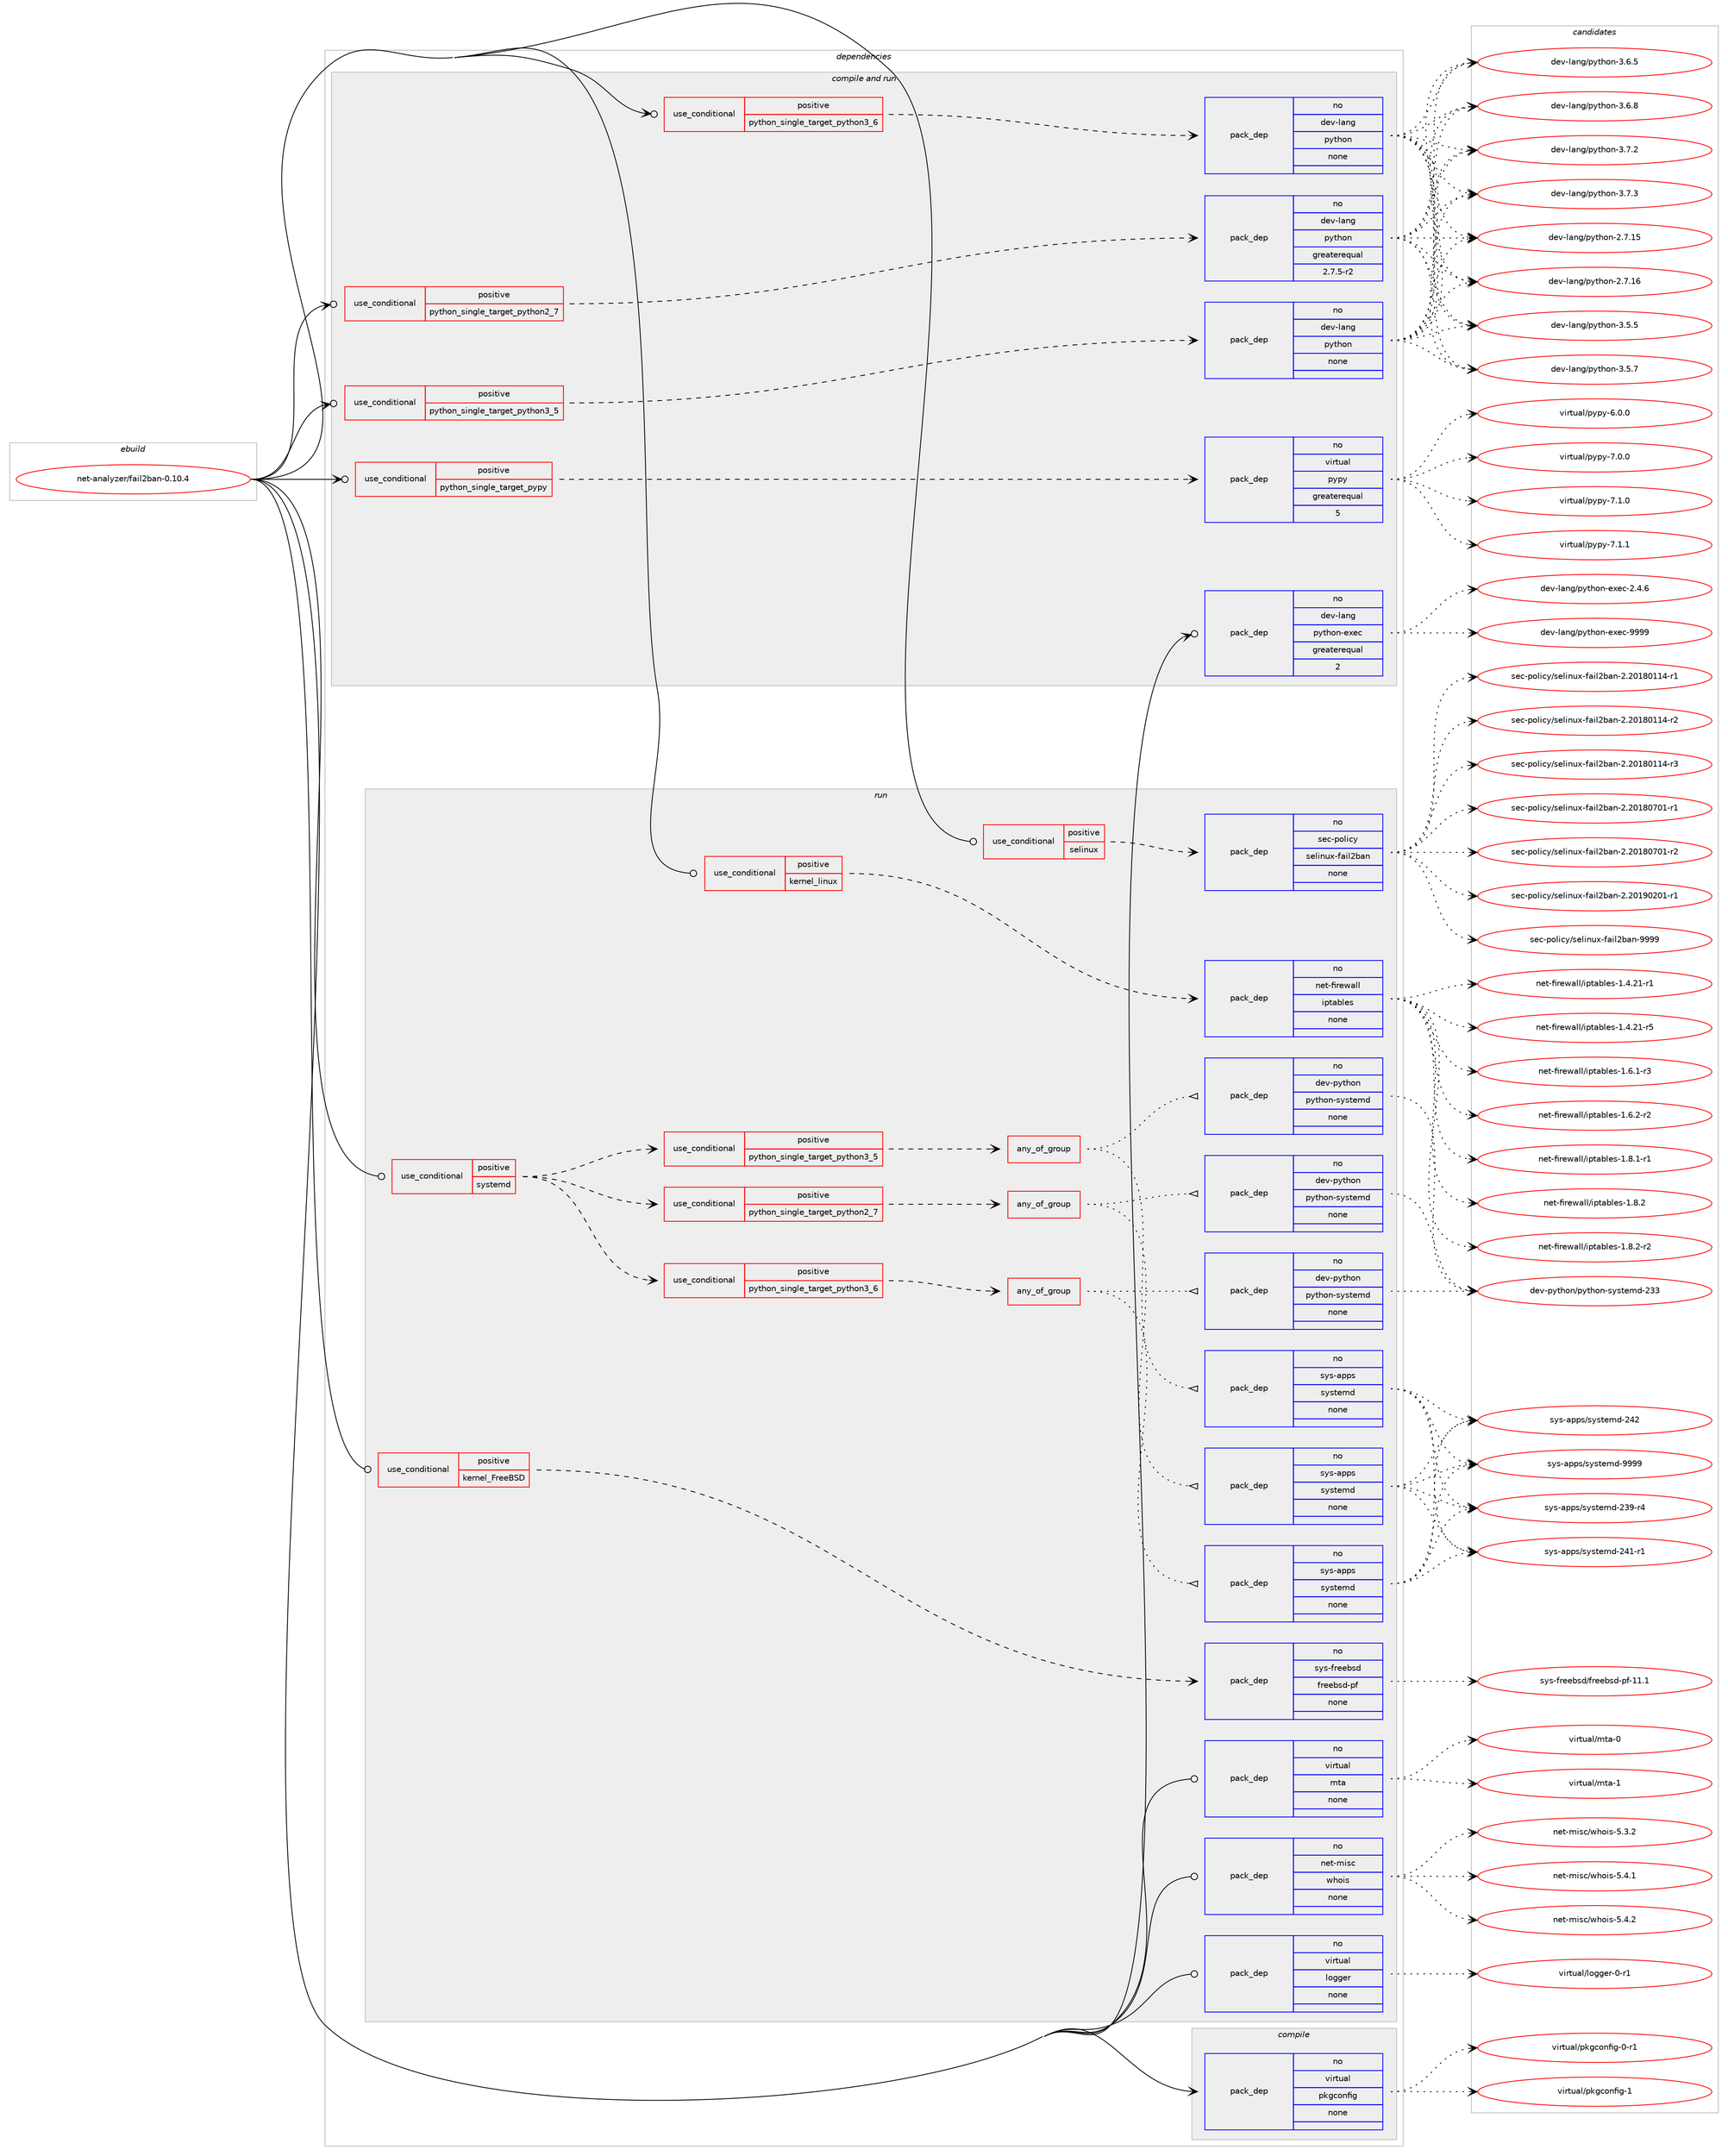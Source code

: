 digraph prolog {

# *************
# Graph options
# *************

newrank=true;
concentrate=true;
compound=true;
graph [rankdir=LR,fontname=Helvetica,fontsize=10,ranksep=1.5];#, ranksep=2.5, nodesep=0.2];
edge  [arrowhead=vee];
node  [fontname=Helvetica,fontsize=10];

# **********
# The ebuild
# **********

subgraph cluster_leftcol {
color=gray;
rank=same;
label=<<i>ebuild</i>>;
id [label="net-analyzer/fail2ban-0.10.4", color=red, width=4, href="../net-analyzer/fail2ban-0.10.4.svg"];
}

# ****************
# The dependencies
# ****************

subgraph cluster_midcol {
color=gray;
label=<<i>dependencies</i>>;
subgraph cluster_compile {
fillcolor="#eeeeee";
style=filled;
label=<<i>compile</i>>;
subgraph pack759 {
dependency825 [label=<<TABLE BORDER="0" CELLBORDER="1" CELLSPACING="0" CELLPADDING="4" WIDTH="220"><TR><TD ROWSPAN="6" CELLPADDING="30">pack_dep</TD></TR><TR><TD WIDTH="110">no</TD></TR><TR><TD>virtual</TD></TR><TR><TD>pkgconfig</TD></TR><TR><TD>none</TD></TR><TR><TD></TD></TR></TABLE>>, shape=none, color=blue];
}
id:e -> dependency825:w [weight=20,style="solid",arrowhead="vee"];
}
subgraph cluster_compileandrun {
fillcolor="#eeeeee";
style=filled;
label=<<i>compile and run</i>>;
subgraph cond57 {
dependency826 [label=<<TABLE BORDER="0" CELLBORDER="1" CELLSPACING="0" CELLPADDING="4"><TR><TD ROWSPAN="3" CELLPADDING="10">use_conditional</TD></TR><TR><TD>positive</TD></TR><TR><TD>python_single_target_pypy</TD></TR></TABLE>>, shape=none, color=red];
subgraph pack760 {
dependency827 [label=<<TABLE BORDER="0" CELLBORDER="1" CELLSPACING="0" CELLPADDING="4" WIDTH="220"><TR><TD ROWSPAN="6" CELLPADDING="30">pack_dep</TD></TR><TR><TD WIDTH="110">no</TD></TR><TR><TD>virtual</TD></TR><TR><TD>pypy</TD></TR><TR><TD>greaterequal</TD></TR><TR><TD>5</TD></TR></TABLE>>, shape=none, color=blue];
}
dependency826:e -> dependency827:w [weight=20,style="dashed",arrowhead="vee"];
}
id:e -> dependency826:w [weight=20,style="solid",arrowhead="odotvee"];
subgraph cond58 {
dependency828 [label=<<TABLE BORDER="0" CELLBORDER="1" CELLSPACING="0" CELLPADDING="4"><TR><TD ROWSPAN="3" CELLPADDING="10">use_conditional</TD></TR><TR><TD>positive</TD></TR><TR><TD>python_single_target_python2_7</TD></TR></TABLE>>, shape=none, color=red];
subgraph pack761 {
dependency829 [label=<<TABLE BORDER="0" CELLBORDER="1" CELLSPACING="0" CELLPADDING="4" WIDTH="220"><TR><TD ROWSPAN="6" CELLPADDING="30">pack_dep</TD></TR><TR><TD WIDTH="110">no</TD></TR><TR><TD>dev-lang</TD></TR><TR><TD>python</TD></TR><TR><TD>greaterequal</TD></TR><TR><TD>2.7.5-r2</TD></TR></TABLE>>, shape=none, color=blue];
}
dependency828:e -> dependency829:w [weight=20,style="dashed",arrowhead="vee"];
}
id:e -> dependency828:w [weight=20,style="solid",arrowhead="odotvee"];
subgraph cond59 {
dependency830 [label=<<TABLE BORDER="0" CELLBORDER="1" CELLSPACING="0" CELLPADDING="4"><TR><TD ROWSPAN="3" CELLPADDING="10">use_conditional</TD></TR><TR><TD>positive</TD></TR><TR><TD>python_single_target_python3_5</TD></TR></TABLE>>, shape=none, color=red];
subgraph pack762 {
dependency831 [label=<<TABLE BORDER="0" CELLBORDER="1" CELLSPACING="0" CELLPADDING="4" WIDTH="220"><TR><TD ROWSPAN="6" CELLPADDING="30">pack_dep</TD></TR><TR><TD WIDTH="110">no</TD></TR><TR><TD>dev-lang</TD></TR><TR><TD>python</TD></TR><TR><TD>none</TD></TR><TR><TD></TD></TR></TABLE>>, shape=none, color=blue];
}
dependency830:e -> dependency831:w [weight=20,style="dashed",arrowhead="vee"];
}
id:e -> dependency830:w [weight=20,style="solid",arrowhead="odotvee"];
subgraph cond60 {
dependency832 [label=<<TABLE BORDER="0" CELLBORDER="1" CELLSPACING="0" CELLPADDING="4"><TR><TD ROWSPAN="3" CELLPADDING="10">use_conditional</TD></TR><TR><TD>positive</TD></TR><TR><TD>python_single_target_python3_6</TD></TR></TABLE>>, shape=none, color=red];
subgraph pack763 {
dependency833 [label=<<TABLE BORDER="0" CELLBORDER="1" CELLSPACING="0" CELLPADDING="4" WIDTH="220"><TR><TD ROWSPAN="6" CELLPADDING="30">pack_dep</TD></TR><TR><TD WIDTH="110">no</TD></TR><TR><TD>dev-lang</TD></TR><TR><TD>python</TD></TR><TR><TD>none</TD></TR><TR><TD></TD></TR></TABLE>>, shape=none, color=blue];
}
dependency832:e -> dependency833:w [weight=20,style="dashed",arrowhead="vee"];
}
id:e -> dependency832:w [weight=20,style="solid",arrowhead="odotvee"];
subgraph pack764 {
dependency834 [label=<<TABLE BORDER="0" CELLBORDER="1" CELLSPACING="0" CELLPADDING="4" WIDTH="220"><TR><TD ROWSPAN="6" CELLPADDING="30">pack_dep</TD></TR><TR><TD WIDTH="110">no</TD></TR><TR><TD>dev-lang</TD></TR><TR><TD>python-exec</TD></TR><TR><TD>greaterequal</TD></TR><TR><TD>2</TD></TR></TABLE>>, shape=none, color=blue];
}
id:e -> dependency834:w [weight=20,style="solid",arrowhead="odotvee"];
}
subgraph cluster_run {
fillcolor="#eeeeee";
style=filled;
label=<<i>run</i>>;
subgraph cond61 {
dependency835 [label=<<TABLE BORDER="0" CELLBORDER="1" CELLSPACING="0" CELLPADDING="4"><TR><TD ROWSPAN="3" CELLPADDING="10">use_conditional</TD></TR><TR><TD>positive</TD></TR><TR><TD>kernel_FreeBSD</TD></TR></TABLE>>, shape=none, color=red];
subgraph pack765 {
dependency836 [label=<<TABLE BORDER="0" CELLBORDER="1" CELLSPACING="0" CELLPADDING="4" WIDTH="220"><TR><TD ROWSPAN="6" CELLPADDING="30">pack_dep</TD></TR><TR><TD WIDTH="110">no</TD></TR><TR><TD>sys-freebsd</TD></TR><TR><TD>freebsd-pf</TD></TR><TR><TD>none</TD></TR><TR><TD></TD></TR></TABLE>>, shape=none, color=blue];
}
dependency835:e -> dependency836:w [weight=20,style="dashed",arrowhead="vee"];
}
id:e -> dependency835:w [weight=20,style="solid",arrowhead="odot"];
subgraph cond62 {
dependency837 [label=<<TABLE BORDER="0" CELLBORDER="1" CELLSPACING="0" CELLPADDING="4"><TR><TD ROWSPAN="3" CELLPADDING="10">use_conditional</TD></TR><TR><TD>positive</TD></TR><TR><TD>kernel_linux</TD></TR></TABLE>>, shape=none, color=red];
subgraph pack766 {
dependency838 [label=<<TABLE BORDER="0" CELLBORDER="1" CELLSPACING="0" CELLPADDING="4" WIDTH="220"><TR><TD ROWSPAN="6" CELLPADDING="30">pack_dep</TD></TR><TR><TD WIDTH="110">no</TD></TR><TR><TD>net-firewall</TD></TR><TR><TD>iptables</TD></TR><TR><TD>none</TD></TR><TR><TD></TD></TR></TABLE>>, shape=none, color=blue];
}
dependency837:e -> dependency838:w [weight=20,style="dashed",arrowhead="vee"];
}
id:e -> dependency837:w [weight=20,style="solid",arrowhead="odot"];
subgraph cond63 {
dependency839 [label=<<TABLE BORDER="0" CELLBORDER="1" CELLSPACING="0" CELLPADDING="4"><TR><TD ROWSPAN="3" CELLPADDING="10">use_conditional</TD></TR><TR><TD>positive</TD></TR><TR><TD>selinux</TD></TR></TABLE>>, shape=none, color=red];
subgraph pack767 {
dependency840 [label=<<TABLE BORDER="0" CELLBORDER="1" CELLSPACING="0" CELLPADDING="4" WIDTH="220"><TR><TD ROWSPAN="6" CELLPADDING="30">pack_dep</TD></TR><TR><TD WIDTH="110">no</TD></TR><TR><TD>sec-policy</TD></TR><TR><TD>selinux-fail2ban</TD></TR><TR><TD>none</TD></TR><TR><TD></TD></TR></TABLE>>, shape=none, color=blue];
}
dependency839:e -> dependency840:w [weight=20,style="dashed",arrowhead="vee"];
}
id:e -> dependency839:w [weight=20,style="solid",arrowhead="odot"];
subgraph cond64 {
dependency841 [label=<<TABLE BORDER="0" CELLBORDER="1" CELLSPACING="0" CELLPADDING="4"><TR><TD ROWSPAN="3" CELLPADDING="10">use_conditional</TD></TR><TR><TD>positive</TD></TR><TR><TD>systemd</TD></TR></TABLE>>, shape=none, color=red];
subgraph cond65 {
dependency842 [label=<<TABLE BORDER="0" CELLBORDER="1" CELLSPACING="0" CELLPADDING="4"><TR><TD ROWSPAN="3" CELLPADDING="10">use_conditional</TD></TR><TR><TD>positive</TD></TR><TR><TD>python_single_target_python2_7</TD></TR></TABLE>>, shape=none, color=red];
subgraph any8 {
dependency843 [label=<<TABLE BORDER="0" CELLBORDER="1" CELLSPACING="0" CELLPADDING="4"><TR><TD CELLPADDING="10">any_of_group</TD></TR></TABLE>>, shape=none, color=red];subgraph pack768 {
dependency844 [label=<<TABLE BORDER="0" CELLBORDER="1" CELLSPACING="0" CELLPADDING="4" WIDTH="220"><TR><TD ROWSPAN="6" CELLPADDING="30">pack_dep</TD></TR><TR><TD WIDTH="110">no</TD></TR><TR><TD>dev-python</TD></TR><TR><TD>python-systemd</TD></TR><TR><TD>none</TD></TR><TR><TD></TD></TR></TABLE>>, shape=none, color=blue];
}
dependency843:e -> dependency844:w [weight=20,style="dotted",arrowhead="oinv"];
subgraph pack769 {
dependency845 [label=<<TABLE BORDER="0" CELLBORDER="1" CELLSPACING="0" CELLPADDING="4" WIDTH="220"><TR><TD ROWSPAN="6" CELLPADDING="30">pack_dep</TD></TR><TR><TD WIDTH="110">no</TD></TR><TR><TD>sys-apps</TD></TR><TR><TD>systemd</TD></TR><TR><TD>none</TD></TR><TR><TD></TD></TR></TABLE>>, shape=none, color=blue];
}
dependency843:e -> dependency845:w [weight=20,style="dotted",arrowhead="oinv"];
}
dependency842:e -> dependency843:w [weight=20,style="dashed",arrowhead="vee"];
}
dependency841:e -> dependency842:w [weight=20,style="dashed",arrowhead="vee"];
subgraph cond66 {
dependency846 [label=<<TABLE BORDER="0" CELLBORDER="1" CELLSPACING="0" CELLPADDING="4"><TR><TD ROWSPAN="3" CELLPADDING="10">use_conditional</TD></TR><TR><TD>positive</TD></TR><TR><TD>python_single_target_python3_5</TD></TR></TABLE>>, shape=none, color=red];
subgraph any9 {
dependency847 [label=<<TABLE BORDER="0" CELLBORDER="1" CELLSPACING="0" CELLPADDING="4"><TR><TD CELLPADDING="10">any_of_group</TD></TR></TABLE>>, shape=none, color=red];subgraph pack770 {
dependency848 [label=<<TABLE BORDER="0" CELLBORDER="1" CELLSPACING="0" CELLPADDING="4" WIDTH="220"><TR><TD ROWSPAN="6" CELLPADDING="30">pack_dep</TD></TR><TR><TD WIDTH="110">no</TD></TR><TR><TD>dev-python</TD></TR><TR><TD>python-systemd</TD></TR><TR><TD>none</TD></TR><TR><TD></TD></TR></TABLE>>, shape=none, color=blue];
}
dependency847:e -> dependency848:w [weight=20,style="dotted",arrowhead="oinv"];
subgraph pack771 {
dependency849 [label=<<TABLE BORDER="0" CELLBORDER="1" CELLSPACING="0" CELLPADDING="4" WIDTH="220"><TR><TD ROWSPAN="6" CELLPADDING="30">pack_dep</TD></TR><TR><TD WIDTH="110">no</TD></TR><TR><TD>sys-apps</TD></TR><TR><TD>systemd</TD></TR><TR><TD>none</TD></TR><TR><TD></TD></TR></TABLE>>, shape=none, color=blue];
}
dependency847:e -> dependency849:w [weight=20,style="dotted",arrowhead="oinv"];
}
dependency846:e -> dependency847:w [weight=20,style="dashed",arrowhead="vee"];
}
dependency841:e -> dependency846:w [weight=20,style="dashed",arrowhead="vee"];
subgraph cond67 {
dependency850 [label=<<TABLE BORDER="0" CELLBORDER="1" CELLSPACING="0" CELLPADDING="4"><TR><TD ROWSPAN="3" CELLPADDING="10">use_conditional</TD></TR><TR><TD>positive</TD></TR><TR><TD>python_single_target_python3_6</TD></TR></TABLE>>, shape=none, color=red];
subgraph any10 {
dependency851 [label=<<TABLE BORDER="0" CELLBORDER="1" CELLSPACING="0" CELLPADDING="4"><TR><TD CELLPADDING="10">any_of_group</TD></TR></TABLE>>, shape=none, color=red];subgraph pack772 {
dependency852 [label=<<TABLE BORDER="0" CELLBORDER="1" CELLSPACING="0" CELLPADDING="4" WIDTH="220"><TR><TD ROWSPAN="6" CELLPADDING="30">pack_dep</TD></TR><TR><TD WIDTH="110">no</TD></TR><TR><TD>dev-python</TD></TR><TR><TD>python-systemd</TD></TR><TR><TD>none</TD></TR><TR><TD></TD></TR></TABLE>>, shape=none, color=blue];
}
dependency851:e -> dependency852:w [weight=20,style="dotted",arrowhead="oinv"];
subgraph pack773 {
dependency853 [label=<<TABLE BORDER="0" CELLBORDER="1" CELLSPACING="0" CELLPADDING="4" WIDTH="220"><TR><TD ROWSPAN="6" CELLPADDING="30">pack_dep</TD></TR><TR><TD WIDTH="110">no</TD></TR><TR><TD>sys-apps</TD></TR><TR><TD>systemd</TD></TR><TR><TD>none</TD></TR><TR><TD></TD></TR></TABLE>>, shape=none, color=blue];
}
dependency851:e -> dependency853:w [weight=20,style="dotted",arrowhead="oinv"];
}
dependency850:e -> dependency851:w [weight=20,style="dashed",arrowhead="vee"];
}
dependency841:e -> dependency850:w [weight=20,style="dashed",arrowhead="vee"];
}
id:e -> dependency841:w [weight=20,style="solid",arrowhead="odot"];
subgraph pack774 {
dependency854 [label=<<TABLE BORDER="0" CELLBORDER="1" CELLSPACING="0" CELLPADDING="4" WIDTH="220"><TR><TD ROWSPAN="6" CELLPADDING="30">pack_dep</TD></TR><TR><TD WIDTH="110">no</TD></TR><TR><TD>net-misc</TD></TR><TR><TD>whois</TD></TR><TR><TD>none</TD></TR><TR><TD></TD></TR></TABLE>>, shape=none, color=blue];
}
id:e -> dependency854:w [weight=20,style="solid",arrowhead="odot"];
subgraph pack775 {
dependency855 [label=<<TABLE BORDER="0" CELLBORDER="1" CELLSPACING="0" CELLPADDING="4" WIDTH="220"><TR><TD ROWSPAN="6" CELLPADDING="30">pack_dep</TD></TR><TR><TD WIDTH="110">no</TD></TR><TR><TD>virtual</TD></TR><TR><TD>logger</TD></TR><TR><TD>none</TD></TR><TR><TD></TD></TR></TABLE>>, shape=none, color=blue];
}
id:e -> dependency855:w [weight=20,style="solid",arrowhead="odot"];
subgraph pack776 {
dependency856 [label=<<TABLE BORDER="0" CELLBORDER="1" CELLSPACING="0" CELLPADDING="4" WIDTH="220"><TR><TD ROWSPAN="6" CELLPADDING="30">pack_dep</TD></TR><TR><TD WIDTH="110">no</TD></TR><TR><TD>virtual</TD></TR><TR><TD>mta</TD></TR><TR><TD>none</TD></TR><TR><TD></TD></TR></TABLE>>, shape=none, color=blue];
}
id:e -> dependency856:w [weight=20,style="solid",arrowhead="odot"];
}
}

# **************
# The candidates
# **************

subgraph cluster_choices {
rank=same;
color=gray;
label=<<i>candidates</i>>;

subgraph choice759 {
color=black;
nodesep=1;
choice11810511411611797108471121071039911111010210510345484511449 [label="virtual/pkgconfig-0-r1", color=red, width=4,href="../virtual/pkgconfig-0-r1.svg"];
choice1181051141161179710847112107103991111101021051034549 [label="virtual/pkgconfig-1", color=red, width=4,href="../virtual/pkgconfig-1.svg"];
dependency825:e -> choice11810511411611797108471121071039911111010210510345484511449:w [style=dotted,weight="100"];
dependency825:e -> choice1181051141161179710847112107103991111101021051034549:w [style=dotted,weight="100"];
}
subgraph choice760 {
color=black;
nodesep=1;
choice1181051141161179710847112121112121455446484648 [label="virtual/pypy-6.0.0", color=red, width=4,href="../virtual/pypy-6.0.0.svg"];
choice1181051141161179710847112121112121455546484648 [label="virtual/pypy-7.0.0", color=red, width=4,href="../virtual/pypy-7.0.0.svg"];
choice1181051141161179710847112121112121455546494648 [label="virtual/pypy-7.1.0", color=red, width=4,href="../virtual/pypy-7.1.0.svg"];
choice1181051141161179710847112121112121455546494649 [label="virtual/pypy-7.1.1", color=red, width=4,href="../virtual/pypy-7.1.1.svg"];
dependency827:e -> choice1181051141161179710847112121112121455446484648:w [style=dotted,weight="100"];
dependency827:e -> choice1181051141161179710847112121112121455546484648:w [style=dotted,weight="100"];
dependency827:e -> choice1181051141161179710847112121112121455546494648:w [style=dotted,weight="100"];
dependency827:e -> choice1181051141161179710847112121112121455546494649:w [style=dotted,weight="100"];
}
subgraph choice761 {
color=black;
nodesep=1;
choice10010111845108971101034711212111610411111045504655464953 [label="dev-lang/python-2.7.15", color=red, width=4,href="../dev-lang/python-2.7.15.svg"];
choice10010111845108971101034711212111610411111045504655464954 [label="dev-lang/python-2.7.16", color=red, width=4,href="../dev-lang/python-2.7.16.svg"];
choice100101118451089711010347112121116104111110455146534653 [label="dev-lang/python-3.5.5", color=red, width=4,href="../dev-lang/python-3.5.5.svg"];
choice100101118451089711010347112121116104111110455146534655 [label="dev-lang/python-3.5.7", color=red, width=4,href="../dev-lang/python-3.5.7.svg"];
choice100101118451089711010347112121116104111110455146544653 [label="dev-lang/python-3.6.5", color=red, width=4,href="../dev-lang/python-3.6.5.svg"];
choice100101118451089711010347112121116104111110455146544656 [label="dev-lang/python-3.6.8", color=red, width=4,href="../dev-lang/python-3.6.8.svg"];
choice100101118451089711010347112121116104111110455146554650 [label="dev-lang/python-3.7.2", color=red, width=4,href="../dev-lang/python-3.7.2.svg"];
choice100101118451089711010347112121116104111110455146554651 [label="dev-lang/python-3.7.3", color=red, width=4,href="../dev-lang/python-3.7.3.svg"];
dependency829:e -> choice10010111845108971101034711212111610411111045504655464953:w [style=dotted,weight="100"];
dependency829:e -> choice10010111845108971101034711212111610411111045504655464954:w [style=dotted,weight="100"];
dependency829:e -> choice100101118451089711010347112121116104111110455146534653:w [style=dotted,weight="100"];
dependency829:e -> choice100101118451089711010347112121116104111110455146534655:w [style=dotted,weight="100"];
dependency829:e -> choice100101118451089711010347112121116104111110455146544653:w [style=dotted,weight="100"];
dependency829:e -> choice100101118451089711010347112121116104111110455146544656:w [style=dotted,weight="100"];
dependency829:e -> choice100101118451089711010347112121116104111110455146554650:w [style=dotted,weight="100"];
dependency829:e -> choice100101118451089711010347112121116104111110455146554651:w [style=dotted,weight="100"];
}
subgraph choice762 {
color=black;
nodesep=1;
choice10010111845108971101034711212111610411111045504655464953 [label="dev-lang/python-2.7.15", color=red, width=4,href="../dev-lang/python-2.7.15.svg"];
choice10010111845108971101034711212111610411111045504655464954 [label="dev-lang/python-2.7.16", color=red, width=4,href="../dev-lang/python-2.7.16.svg"];
choice100101118451089711010347112121116104111110455146534653 [label="dev-lang/python-3.5.5", color=red, width=4,href="../dev-lang/python-3.5.5.svg"];
choice100101118451089711010347112121116104111110455146534655 [label="dev-lang/python-3.5.7", color=red, width=4,href="../dev-lang/python-3.5.7.svg"];
choice100101118451089711010347112121116104111110455146544653 [label="dev-lang/python-3.6.5", color=red, width=4,href="../dev-lang/python-3.6.5.svg"];
choice100101118451089711010347112121116104111110455146544656 [label="dev-lang/python-3.6.8", color=red, width=4,href="../dev-lang/python-3.6.8.svg"];
choice100101118451089711010347112121116104111110455146554650 [label="dev-lang/python-3.7.2", color=red, width=4,href="../dev-lang/python-3.7.2.svg"];
choice100101118451089711010347112121116104111110455146554651 [label="dev-lang/python-3.7.3", color=red, width=4,href="../dev-lang/python-3.7.3.svg"];
dependency831:e -> choice10010111845108971101034711212111610411111045504655464953:w [style=dotted,weight="100"];
dependency831:e -> choice10010111845108971101034711212111610411111045504655464954:w [style=dotted,weight="100"];
dependency831:e -> choice100101118451089711010347112121116104111110455146534653:w [style=dotted,weight="100"];
dependency831:e -> choice100101118451089711010347112121116104111110455146534655:w [style=dotted,weight="100"];
dependency831:e -> choice100101118451089711010347112121116104111110455146544653:w [style=dotted,weight="100"];
dependency831:e -> choice100101118451089711010347112121116104111110455146544656:w [style=dotted,weight="100"];
dependency831:e -> choice100101118451089711010347112121116104111110455146554650:w [style=dotted,weight="100"];
dependency831:e -> choice100101118451089711010347112121116104111110455146554651:w [style=dotted,weight="100"];
}
subgraph choice763 {
color=black;
nodesep=1;
choice10010111845108971101034711212111610411111045504655464953 [label="dev-lang/python-2.7.15", color=red, width=4,href="../dev-lang/python-2.7.15.svg"];
choice10010111845108971101034711212111610411111045504655464954 [label="dev-lang/python-2.7.16", color=red, width=4,href="../dev-lang/python-2.7.16.svg"];
choice100101118451089711010347112121116104111110455146534653 [label="dev-lang/python-3.5.5", color=red, width=4,href="../dev-lang/python-3.5.5.svg"];
choice100101118451089711010347112121116104111110455146534655 [label="dev-lang/python-3.5.7", color=red, width=4,href="../dev-lang/python-3.5.7.svg"];
choice100101118451089711010347112121116104111110455146544653 [label="dev-lang/python-3.6.5", color=red, width=4,href="../dev-lang/python-3.6.5.svg"];
choice100101118451089711010347112121116104111110455146544656 [label="dev-lang/python-3.6.8", color=red, width=4,href="../dev-lang/python-3.6.8.svg"];
choice100101118451089711010347112121116104111110455146554650 [label="dev-lang/python-3.7.2", color=red, width=4,href="../dev-lang/python-3.7.2.svg"];
choice100101118451089711010347112121116104111110455146554651 [label="dev-lang/python-3.7.3", color=red, width=4,href="../dev-lang/python-3.7.3.svg"];
dependency833:e -> choice10010111845108971101034711212111610411111045504655464953:w [style=dotted,weight="100"];
dependency833:e -> choice10010111845108971101034711212111610411111045504655464954:w [style=dotted,weight="100"];
dependency833:e -> choice100101118451089711010347112121116104111110455146534653:w [style=dotted,weight="100"];
dependency833:e -> choice100101118451089711010347112121116104111110455146534655:w [style=dotted,weight="100"];
dependency833:e -> choice100101118451089711010347112121116104111110455146544653:w [style=dotted,weight="100"];
dependency833:e -> choice100101118451089711010347112121116104111110455146544656:w [style=dotted,weight="100"];
dependency833:e -> choice100101118451089711010347112121116104111110455146554650:w [style=dotted,weight="100"];
dependency833:e -> choice100101118451089711010347112121116104111110455146554651:w [style=dotted,weight="100"];
}
subgraph choice764 {
color=black;
nodesep=1;
choice1001011184510897110103471121211161041111104510112010199455046524654 [label="dev-lang/python-exec-2.4.6", color=red, width=4,href="../dev-lang/python-exec-2.4.6.svg"];
choice10010111845108971101034711212111610411111045101120101994557575757 [label="dev-lang/python-exec-9999", color=red, width=4,href="../dev-lang/python-exec-9999.svg"];
dependency834:e -> choice1001011184510897110103471121211161041111104510112010199455046524654:w [style=dotted,weight="100"];
dependency834:e -> choice10010111845108971101034711212111610411111045101120101994557575757:w [style=dotted,weight="100"];
}
subgraph choice765 {
color=black;
nodesep=1;
choice11512111545102114101101981151004710211410110198115100451121024549494649 [label="sys-freebsd/freebsd-pf-11.1", color=red, width=4,href="../sys-freebsd/freebsd-pf-11.1.svg"];
dependency836:e -> choice11512111545102114101101981151004710211410110198115100451121024549494649:w [style=dotted,weight="100"];
}
subgraph choice766 {
color=black;
nodesep=1;
choice1101011164510210511410111997108108471051121169798108101115454946524650494511449 [label="net-firewall/iptables-1.4.21-r1", color=red, width=4,href="../net-firewall/iptables-1.4.21-r1.svg"];
choice1101011164510210511410111997108108471051121169798108101115454946524650494511453 [label="net-firewall/iptables-1.4.21-r5", color=red, width=4,href="../net-firewall/iptables-1.4.21-r5.svg"];
choice11010111645102105114101119971081084710511211697981081011154549465446494511451 [label="net-firewall/iptables-1.6.1-r3", color=red, width=4,href="../net-firewall/iptables-1.6.1-r3.svg"];
choice11010111645102105114101119971081084710511211697981081011154549465446504511450 [label="net-firewall/iptables-1.6.2-r2", color=red, width=4,href="../net-firewall/iptables-1.6.2-r2.svg"];
choice11010111645102105114101119971081084710511211697981081011154549465646494511449 [label="net-firewall/iptables-1.8.1-r1", color=red, width=4,href="../net-firewall/iptables-1.8.1-r1.svg"];
choice1101011164510210511410111997108108471051121169798108101115454946564650 [label="net-firewall/iptables-1.8.2", color=red, width=4,href="../net-firewall/iptables-1.8.2.svg"];
choice11010111645102105114101119971081084710511211697981081011154549465646504511450 [label="net-firewall/iptables-1.8.2-r2", color=red, width=4,href="../net-firewall/iptables-1.8.2-r2.svg"];
dependency838:e -> choice1101011164510210511410111997108108471051121169798108101115454946524650494511449:w [style=dotted,weight="100"];
dependency838:e -> choice1101011164510210511410111997108108471051121169798108101115454946524650494511453:w [style=dotted,weight="100"];
dependency838:e -> choice11010111645102105114101119971081084710511211697981081011154549465446494511451:w [style=dotted,weight="100"];
dependency838:e -> choice11010111645102105114101119971081084710511211697981081011154549465446504511450:w [style=dotted,weight="100"];
dependency838:e -> choice11010111645102105114101119971081084710511211697981081011154549465646494511449:w [style=dotted,weight="100"];
dependency838:e -> choice1101011164510210511410111997108108471051121169798108101115454946564650:w [style=dotted,weight="100"];
dependency838:e -> choice11010111645102105114101119971081084710511211697981081011154549465646504511450:w [style=dotted,weight="100"];
}
subgraph choice767 {
color=black;
nodesep=1;
choice11510199451121111081059912147115101108105110117120451029710510850989711045504650484956484949524511449 [label="sec-policy/selinux-fail2ban-2.20180114-r1", color=red, width=4,href="../sec-policy/selinux-fail2ban-2.20180114-r1.svg"];
choice11510199451121111081059912147115101108105110117120451029710510850989711045504650484956484949524511450 [label="sec-policy/selinux-fail2ban-2.20180114-r2", color=red, width=4,href="../sec-policy/selinux-fail2ban-2.20180114-r2.svg"];
choice11510199451121111081059912147115101108105110117120451029710510850989711045504650484956484949524511451 [label="sec-policy/selinux-fail2ban-2.20180114-r3", color=red, width=4,href="../sec-policy/selinux-fail2ban-2.20180114-r3.svg"];
choice11510199451121111081059912147115101108105110117120451029710510850989711045504650484956485548494511449 [label="sec-policy/selinux-fail2ban-2.20180701-r1", color=red, width=4,href="../sec-policy/selinux-fail2ban-2.20180701-r1.svg"];
choice11510199451121111081059912147115101108105110117120451029710510850989711045504650484956485548494511450 [label="sec-policy/selinux-fail2ban-2.20180701-r2", color=red, width=4,href="../sec-policy/selinux-fail2ban-2.20180701-r2.svg"];
choice11510199451121111081059912147115101108105110117120451029710510850989711045504650484957485048494511449 [label="sec-policy/selinux-fail2ban-2.20190201-r1", color=red, width=4,href="../sec-policy/selinux-fail2ban-2.20190201-r1.svg"];
choice1151019945112111108105991214711510110810511011712045102971051085098971104557575757 [label="sec-policy/selinux-fail2ban-9999", color=red, width=4,href="../sec-policy/selinux-fail2ban-9999.svg"];
dependency840:e -> choice11510199451121111081059912147115101108105110117120451029710510850989711045504650484956484949524511449:w [style=dotted,weight="100"];
dependency840:e -> choice11510199451121111081059912147115101108105110117120451029710510850989711045504650484956484949524511450:w [style=dotted,weight="100"];
dependency840:e -> choice11510199451121111081059912147115101108105110117120451029710510850989711045504650484956484949524511451:w [style=dotted,weight="100"];
dependency840:e -> choice11510199451121111081059912147115101108105110117120451029710510850989711045504650484956485548494511449:w [style=dotted,weight="100"];
dependency840:e -> choice11510199451121111081059912147115101108105110117120451029710510850989711045504650484956485548494511450:w [style=dotted,weight="100"];
dependency840:e -> choice11510199451121111081059912147115101108105110117120451029710510850989711045504650484957485048494511449:w [style=dotted,weight="100"];
dependency840:e -> choice1151019945112111108105991214711510110810511011712045102971051085098971104557575757:w [style=dotted,weight="100"];
}
subgraph choice768 {
color=black;
nodesep=1;
choice10010111845112121116104111110471121211161041111104511512111511610110910045505151 [label="dev-python/python-systemd-233", color=red, width=4,href="../dev-python/python-systemd-233.svg"];
dependency844:e -> choice10010111845112121116104111110471121211161041111104511512111511610110910045505151:w [style=dotted,weight="100"];
}
subgraph choice769 {
color=black;
nodesep=1;
choice115121115459711211211547115121115116101109100455051574511452 [label="sys-apps/systemd-239-r4", color=red, width=4,href="../sys-apps/systemd-239-r4.svg"];
choice115121115459711211211547115121115116101109100455052494511449 [label="sys-apps/systemd-241-r1", color=red, width=4,href="../sys-apps/systemd-241-r1.svg"];
choice11512111545971121121154711512111511610110910045505250 [label="sys-apps/systemd-242", color=red, width=4,href="../sys-apps/systemd-242.svg"];
choice1151211154597112112115471151211151161011091004557575757 [label="sys-apps/systemd-9999", color=red, width=4,href="../sys-apps/systemd-9999.svg"];
dependency845:e -> choice115121115459711211211547115121115116101109100455051574511452:w [style=dotted,weight="100"];
dependency845:e -> choice115121115459711211211547115121115116101109100455052494511449:w [style=dotted,weight="100"];
dependency845:e -> choice11512111545971121121154711512111511610110910045505250:w [style=dotted,weight="100"];
dependency845:e -> choice1151211154597112112115471151211151161011091004557575757:w [style=dotted,weight="100"];
}
subgraph choice770 {
color=black;
nodesep=1;
choice10010111845112121116104111110471121211161041111104511512111511610110910045505151 [label="dev-python/python-systemd-233", color=red, width=4,href="../dev-python/python-systemd-233.svg"];
dependency848:e -> choice10010111845112121116104111110471121211161041111104511512111511610110910045505151:w [style=dotted,weight="100"];
}
subgraph choice771 {
color=black;
nodesep=1;
choice115121115459711211211547115121115116101109100455051574511452 [label="sys-apps/systemd-239-r4", color=red, width=4,href="../sys-apps/systemd-239-r4.svg"];
choice115121115459711211211547115121115116101109100455052494511449 [label="sys-apps/systemd-241-r1", color=red, width=4,href="../sys-apps/systemd-241-r1.svg"];
choice11512111545971121121154711512111511610110910045505250 [label="sys-apps/systemd-242", color=red, width=4,href="../sys-apps/systemd-242.svg"];
choice1151211154597112112115471151211151161011091004557575757 [label="sys-apps/systemd-9999", color=red, width=4,href="../sys-apps/systemd-9999.svg"];
dependency849:e -> choice115121115459711211211547115121115116101109100455051574511452:w [style=dotted,weight="100"];
dependency849:e -> choice115121115459711211211547115121115116101109100455052494511449:w [style=dotted,weight="100"];
dependency849:e -> choice11512111545971121121154711512111511610110910045505250:w [style=dotted,weight="100"];
dependency849:e -> choice1151211154597112112115471151211151161011091004557575757:w [style=dotted,weight="100"];
}
subgraph choice772 {
color=black;
nodesep=1;
choice10010111845112121116104111110471121211161041111104511512111511610110910045505151 [label="dev-python/python-systemd-233", color=red, width=4,href="../dev-python/python-systemd-233.svg"];
dependency852:e -> choice10010111845112121116104111110471121211161041111104511512111511610110910045505151:w [style=dotted,weight="100"];
}
subgraph choice773 {
color=black;
nodesep=1;
choice115121115459711211211547115121115116101109100455051574511452 [label="sys-apps/systemd-239-r4", color=red, width=4,href="../sys-apps/systemd-239-r4.svg"];
choice115121115459711211211547115121115116101109100455052494511449 [label="sys-apps/systemd-241-r1", color=red, width=4,href="../sys-apps/systemd-241-r1.svg"];
choice11512111545971121121154711512111511610110910045505250 [label="sys-apps/systemd-242", color=red, width=4,href="../sys-apps/systemd-242.svg"];
choice1151211154597112112115471151211151161011091004557575757 [label="sys-apps/systemd-9999", color=red, width=4,href="../sys-apps/systemd-9999.svg"];
dependency853:e -> choice115121115459711211211547115121115116101109100455051574511452:w [style=dotted,weight="100"];
dependency853:e -> choice115121115459711211211547115121115116101109100455052494511449:w [style=dotted,weight="100"];
dependency853:e -> choice11512111545971121121154711512111511610110910045505250:w [style=dotted,weight="100"];
dependency853:e -> choice1151211154597112112115471151211151161011091004557575757:w [style=dotted,weight="100"];
}
subgraph choice774 {
color=black;
nodesep=1;
choice110101116451091051159947119104111105115455346514650 [label="net-misc/whois-5.3.2", color=red, width=4,href="../net-misc/whois-5.3.2.svg"];
choice110101116451091051159947119104111105115455346524649 [label="net-misc/whois-5.4.1", color=red, width=4,href="../net-misc/whois-5.4.1.svg"];
choice110101116451091051159947119104111105115455346524650 [label="net-misc/whois-5.4.2", color=red, width=4,href="../net-misc/whois-5.4.2.svg"];
dependency854:e -> choice110101116451091051159947119104111105115455346514650:w [style=dotted,weight="100"];
dependency854:e -> choice110101116451091051159947119104111105115455346524649:w [style=dotted,weight="100"];
dependency854:e -> choice110101116451091051159947119104111105115455346524650:w [style=dotted,weight="100"];
}
subgraph choice775 {
color=black;
nodesep=1;
choice118105114116117971084710811110310310111445484511449 [label="virtual/logger-0-r1", color=red, width=4,href="../virtual/logger-0-r1.svg"];
dependency855:e -> choice118105114116117971084710811110310310111445484511449:w [style=dotted,weight="100"];
}
subgraph choice776 {
color=black;
nodesep=1;
choice1181051141161179710847109116974548 [label="virtual/mta-0", color=red, width=4,href="../virtual/mta-0.svg"];
choice1181051141161179710847109116974549 [label="virtual/mta-1", color=red, width=4,href="../virtual/mta-1.svg"];
dependency856:e -> choice1181051141161179710847109116974548:w [style=dotted,weight="100"];
dependency856:e -> choice1181051141161179710847109116974549:w [style=dotted,weight="100"];
}
}

}
